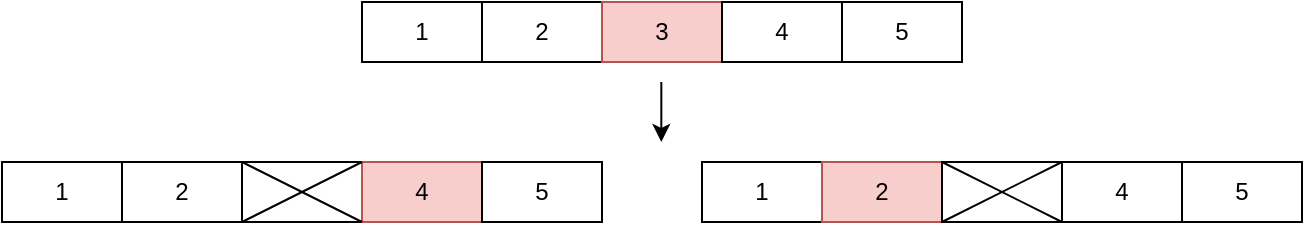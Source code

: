 <mxfile version="13.2.4" type="device"><diagram id="FWJeDK3VJgEb2nmbtLfF" name="Page-1"><mxGraphModel dx="753" dy="583" grid="1" gridSize="10" guides="1" tooltips="1" connect="1" arrows="1" fold="1" page="1" pageScale="1" pageWidth="850" pageHeight="1100" math="0" shadow="0"><root><mxCell id="0"/><mxCell id="1" parent="0"/><mxCell id="KifIORx8_nHg8hoAU94V-1" value="1" style="rounded=0;whiteSpace=wrap;html=1;" vertex="1" parent="1"><mxGeometry x="250" y="310" width="60" height="30" as="geometry"/></mxCell><mxCell id="KifIORx8_nHg8hoAU94V-3" value="2" style="rounded=0;whiteSpace=wrap;html=1;" vertex="1" parent="1"><mxGeometry x="310" y="310" width="60" height="30" as="geometry"/></mxCell><mxCell id="KifIORx8_nHg8hoAU94V-4" value="3" style="rounded=0;whiteSpace=wrap;html=1;fillColor=#f8cecc;strokeColor=#b85450;" vertex="1" parent="1"><mxGeometry x="370" y="310" width="60" height="30" as="geometry"/></mxCell><mxCell id="KifIORx8_nHg8hoAU94V-5" value="4" style="rounded=0;whiteSpace=wrap;html=1;" vertex="1" parent="1"><mxGeometry x="430" y="310" width="60" height="30" as="geometry"/></mxCell><mxCell id="KifIORx8_nHg8hoAU94V-6" value="5" style="rounded=0;whiteSpace=wrap;html=1;" vertex="1" parent="1"><mxGeometry x="490" y="310" width="60" height="30" as="geometry"/></mxCell><mxCell id="KifIORx8_nHg8hoAU94V-7" value="" style="endArrow=classic;html=1;" edge="1" parent="1"><mxGeometry width="50" height="50" relative="1" as="geometry"><mxPoint x="399.66" y="350" as="sourcePoint"/><mxPoint x="399.66" y="380" as="targetPoint"/></mxGeometry></mxCell><mxCell id="KifIORx8_nHg8hoAU94V-8" value="1" style="rounded=0;whiteSpace=wrap;html=1;" vertex="1" parent="1"><mxGeometry x="70" y="390" width="60" height="30" as="geometry"/></mxCell><mxCell id="KifIORx8_nHg8hoAU94V-9" value="2" style="rounded=0;whiteSpace=wrap;html=1;" vertex="1" parent="1"><mxGeometry x="130" y="390" width="60" height="30" as="geometry"/></mxCell><mxCell id="KifIORx8_nHg8hoAU94V-10" value="" style="rounded=0;whiteSpace=wrap;html=1;fillColor=#FFFFFF;strokeColor=#000000;" vertex="1" parent="1"><mxGeometry x="190" y="390" width="60" height="30" as="geometry"/></mxCell><mxCell id="KifIORx8_nHg8hoAU94V-11" value="4" style="rounded=0;whiteSpace=wrap;html=1;fillColor=#f8cecc;strokeColor=#b85450;" vertex="1" parent="1"><mxGeometry x="250" y="390" width="60" height="30" as="geometry"/></mxCell><mxCell id="KifIORx8_nHg8hoAU94V-12" value="5" style="rounded=0;whiteSpace=wrap;html=1;" vertex="1" parent="1"><mxGeometry x="310" y="390" width="60" height="30" as="geometry"/></mxCell><mxCell id="KifIORx8_nHg8hoAU94V-13" value="" style="endArrow=none;html=1;entryX=0;entryY=0;entryDx=0;entryDy=0;" edge="1" parent="1" target="KifIORx8_nHg8hoAU94V-11"><mxGeometry width="50" height="50" relative="1" as="geometry"><mxPoint x="190" y="420" as="sourcePoint"/><mxPoint x="240" y="370" as="targetPoint"/></mxGeometry></mxCell><mxCell id="KifIORx8_nHg8hoAU94V-14" value="" style="endArrow=none;html=1;entryX=1;entryY=1;entryDx=0;entryDy=0;" edge="1" parent="1" target="KifIORx8_nHg8hoAU94V-10"><mxGeometry width="50" height="50" relative="1" as="geometry"><mxPoint x="190" y="390" as="sourcePoint"/><mxPoint x="250" y="360" as="targetPoint"/></mxGeometry></mxCell><mxCell id="KifIORx8_nHg8hoAU94V-15" value="1" style="rounded=0;whiteSpace=wrap;html=1;" vertex="1" parent="1"><mxGeometry x="420" y="390" width="60" height="30" as="geometry"/></mxCell><mxCell id="KifIORx8_nHg8hoAU94V-16" value="2" style="rounded=0;whiteSpace=wrap;html=1;fillColor=#f8cecc;strokeColor=#b85450;" vertex="1" parent="1"><mxGeometry x="480" y="390" width="60" height="30" as="geometry"/></mxCell><mxCell id="KifIORx8_nHg8hoAU94V-17" value="" style="rounded=0;whiteSpace=wrap;html=1;fillColor=#FFFFFF;strokeColor=#000000;" vertex="1" parent="1"><mxGeometry x="540" y="390" width="60" height="30" as="geometry"/></mxCell><mxCell id="KifIORx8_nHg8hoAU94V-18" value="4" style="rounded=0;whiteSpace=wrap;html=1;fillColor=#FFFFFF;strokeColor=#000000;" vertex="1" parent="1"><mxGeometry x="600" y="390" width="60" height="30" as="geometry"/></mxCell><mxCell id="KifIORx8_nHg8hoAU94V-19" value="5" style="rounded=0;whiteSpace=wrap;html=1;" vertex="1" parent="1"><mxGeometry x="660" y="390" width="60" height="30" as="geometry"/></mxCell><mxCell id="KifIORx8_nHg8hoAU94V-20" value="" style="endArrow=none;html=1;entryX=0;entryY=0;entryDx=0;entryDy=0;" edge="1" parent="1" target="KifIORx8_nHg8hoAU94V-18"><mxGeometry width="50" height="50" relative="1" as="geometry"><mxPoint x="540" y="420" as="sourcePoint"/><mxPoint x="590" y="370" as="targetPoint"/></mxGeometry></mxCell><mxCell id="KifIORx8_nHg8hoAU94V-21" value="" style="endArrow=none;html=1;entryX=1;entryY=1;entryDx=0;entryDy=0;" edge="1" parent="1" target="KifIORx8_nHg8hoAU94V-17"><mxGeometry width="50" height="50" relative="1" as="geometry"><mxPoint x="540" y="390" as="sourcePoint"/><mxPoint x="600" y="360" as="targetPoint"/></mxGeometry></mxCell></root></mxGraphModel></diagram></mxfile>
